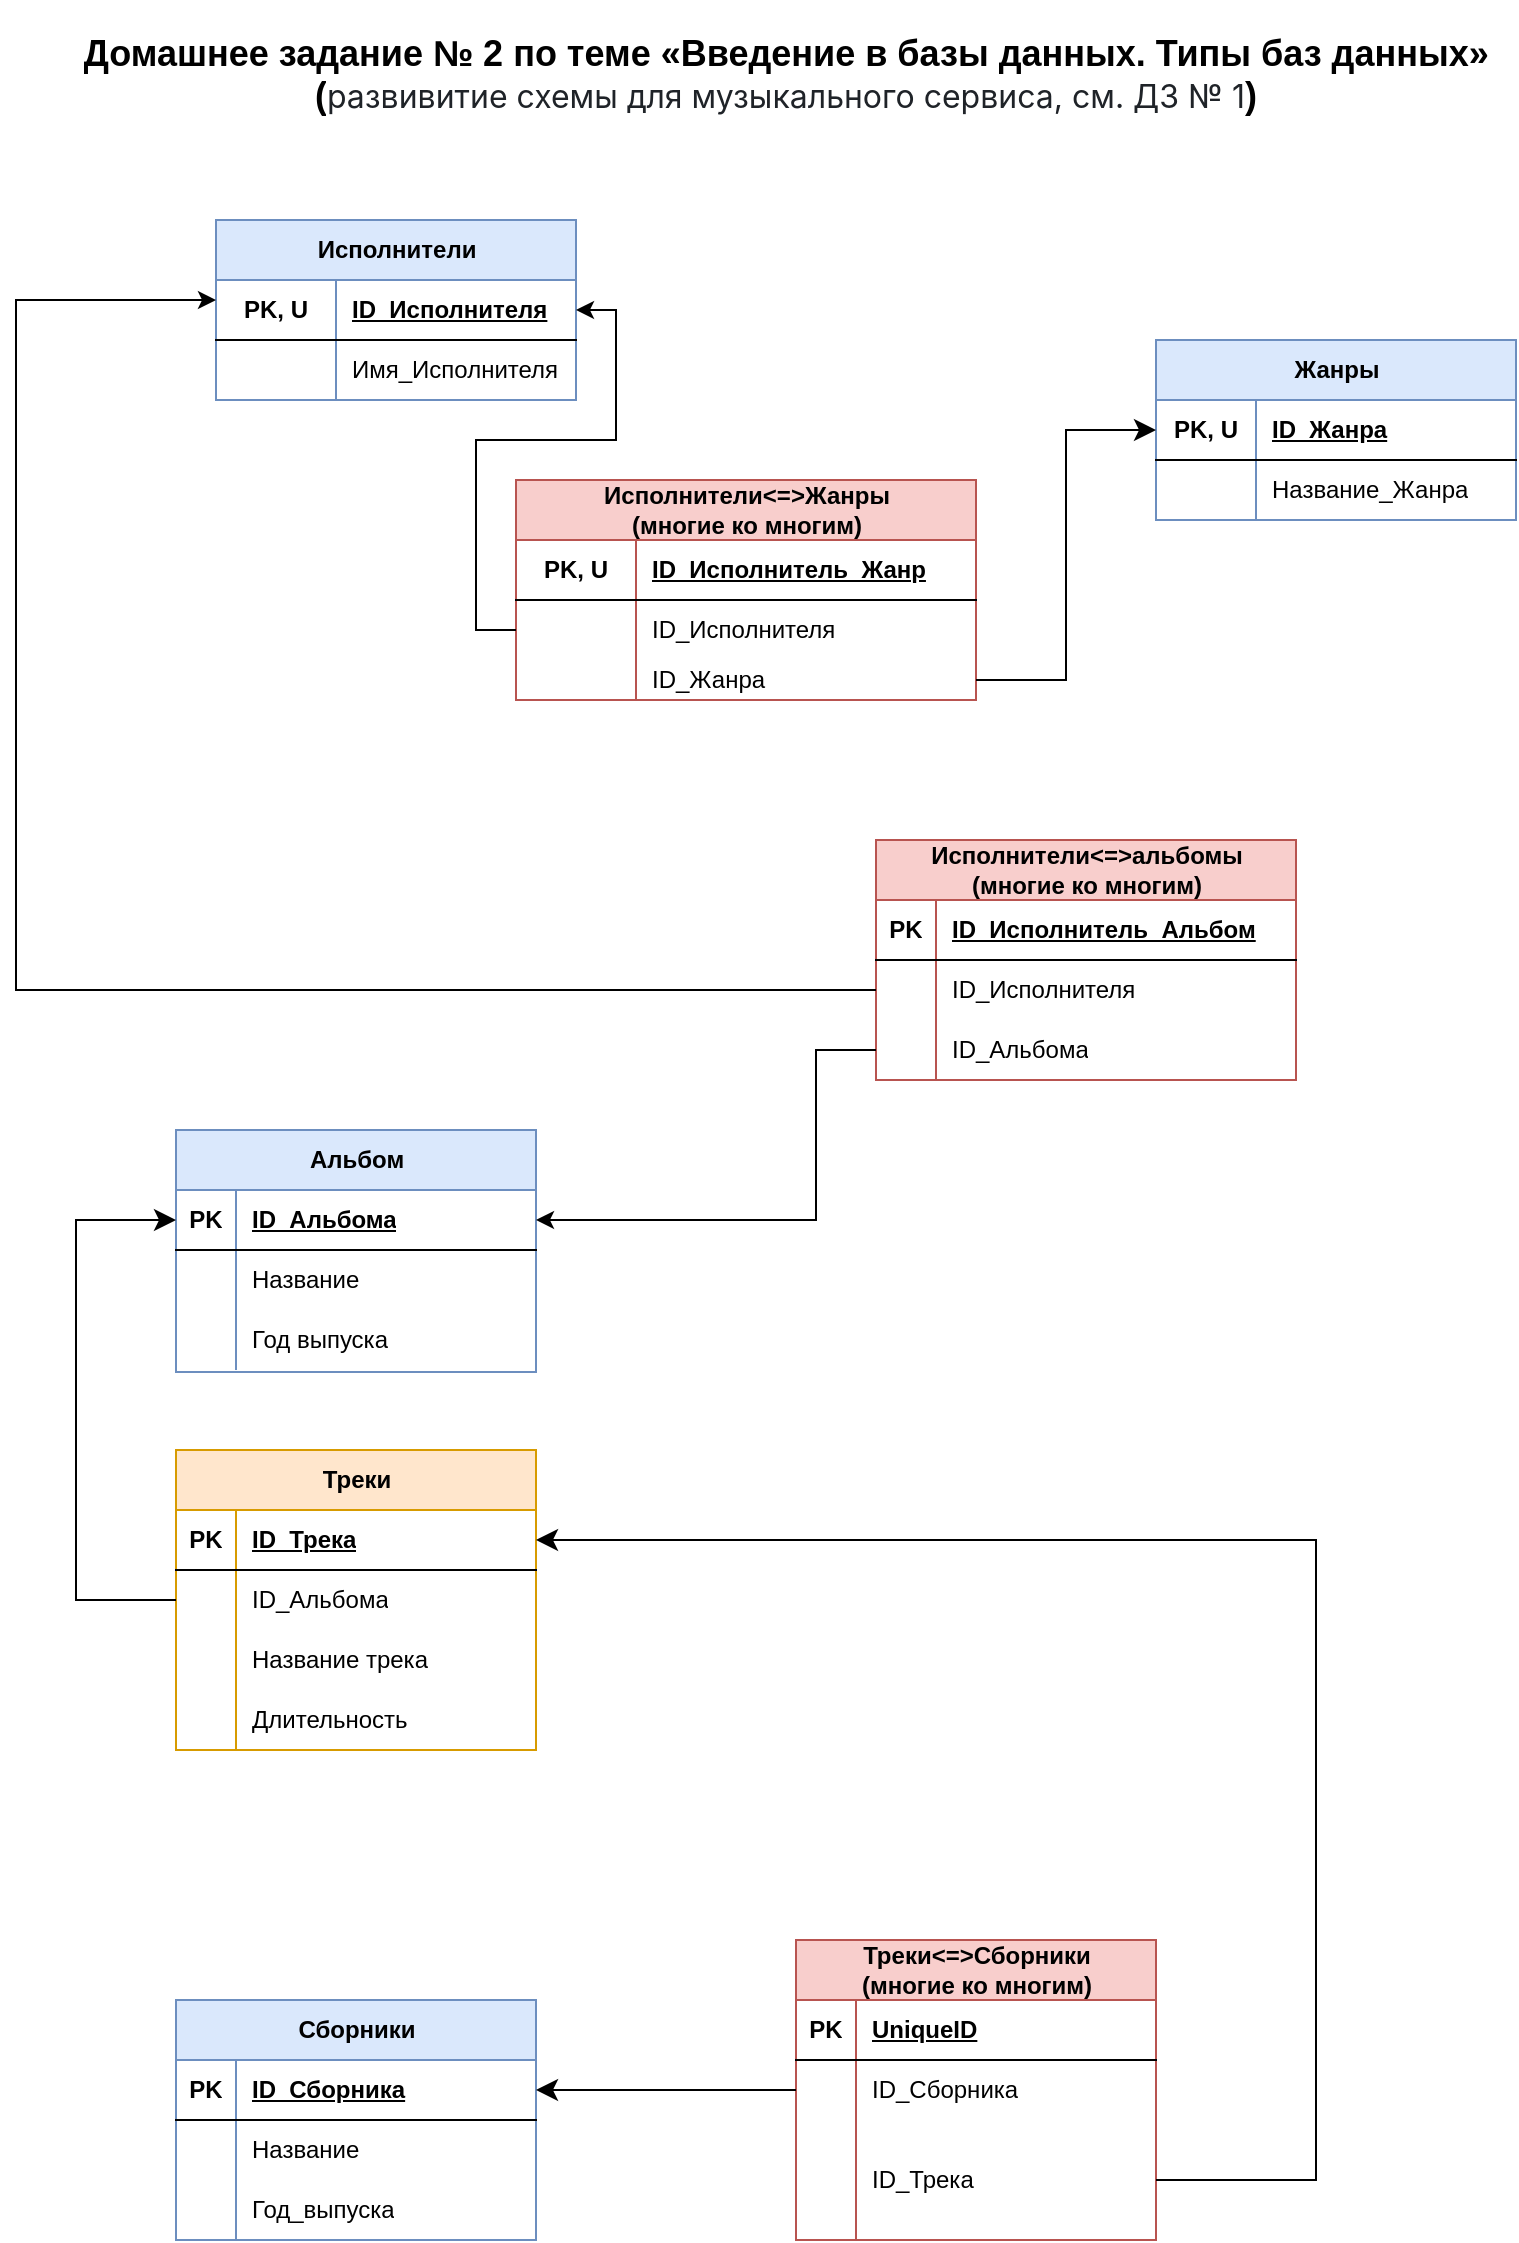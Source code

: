 <mxfile version="24.7.17">
  <diagram name="Страница — 1" id="06XiG0_wvL4U4_f7Luq0">
    <mxGraphModel dx="1405" dy="998" grid="1" gridSize="10" guides="1" tooltips="1" connect="1" arrows="1" fold="1" page="1" pageScale="1" pageWidth="827" pageHeight="1169" math="0" shadow="0">
      <root>
        <mxCell id="0" />
        <mxCell id="1" parent="0" />
        <mxCell id="ovyv_6p4yZg0QrDJ2kHF-1" value="Исполнители" style="shape=table;startSize=30;container=1;collapsible=1;childLayout=tableLayout;fixedRows=1;rowLines=0;fontStyle=1;align=center;resizeLast=1;html=1;fillColor=#dae8fc;strokeColor=#6c8ebf;" parent="1" vertex="1">
          <mxGeometry x="150" y="130" width="180" height="90" as="geometry" />
        </mxCell>
        <mxCell id="ovyv_6p4yZg0QrDJ2kHF-2" value="" style="shape=tableRow;horizontal=0;startSize=0;swimlaneHead=0;swimlaneBody=0;fillColor=none;collapsible=0;dropTarget=0;points=[[0,0.5],[1,0.5]];portConstraint=eastwest;top=0;left=0;right=0;bottom=1;" parent="ovyv_6p4yZg0QrDJ2kHF-1" vertex="1">
          <mxGeometry y="30" width="180" height="30" as="geometry" />
        </mxCell>
        <mxCell id="ovyv_6p4yZg0QrDJ2kHF-3" value="PK, U" style="shape=partialRectangle;connectable=0;fillColor=none;top=0;left=0;bottom=0;right=0;fontStyle=1;overflow=hidden;whiteSpace=wrap;html=1;" parent="ovyv_6p4yZg0QrDJ2kHF-2" vertex="1">
          <mxGeometry width="60" height="30" as="geometry">
            <mxRectangle width="60" height="30" as="alternateBounds" />
          </mxGeometry>
        </mxCell>
        <mxCell id="ovyv_6p4yZg0QrDJ2kHF-4" value="ID_Исполнителя" style="shape=partialRectangle;connectable=0;fillColor=none;top=0;left=0;bottom=0;right=0;align=left;spacingLeft=6;fontStyle=5;overflow=hidden;whiteSpace=wrap;html=1;" parent="ovyv_6p4yZg0QrDJ2kHF-2" vertex="1">
          <mxGeometry x="60" width="120" height="30" as="geometry">
            <mxRectangle width="120" height="30" as="alternateBounds" />
          </mxGeometry>
        </mxCell>
        <mxCell id="ovyv_6p4yZg0QrDJ2kHF-5" value="" style="shape=tableRow;horizontal=0;startSize=0;swimlaneHead=0;swimlaneBody=0;fillColor=none;collapsible=0;dropTarget=0;points=[[0,0.5],[1,0.5]];portConstraint=eastwest;top=0;left=0;right=0;bottom=0;" parent="ovyv_6p4yZg0QrDJ2kHF-1" vertex="1">
          <mxGeometry y="60" width="180" height="30" as="geometry" />
        </mxCell>
        <mxCell id="ovyv_6p4yZg0QrDJ2kHF-6" value="" style="shape=partialRectangle;connectable=0;fillColor=none;top=0;left=0;bottom=0;right=0;editable=1;overflow=hidden;whiteSpace=wrap;html=1;" parent="ovyv_6p4yZg0QrDJ2kHF-5" vertex="1">
          <mxGeometry width="60" height="30" as="geometry">
            <mxRectangle width="60" height="30" as="alternateBounds" />
          </mxGeometry>
        </mxCell>
        <mxCell id="ovyv_6p4yZg0QrDJ2kHF-7" value="Имя_Исполнителя" style="shape=partialRectangle;connectable=0;fillColor=none;top=0;left=0;bottom=0;right=0;align=left;spacingLeft=6;overflow=hidden;whiteSpace=wrap;html=1;" parent="ovyv_6p4yZg0QrDJ2kHF-5" vertex="1">
          <mxGeometry x="60" width="120" height="30" as="geometry">
            <mxRectangle width="120" height="30" as="alternateBounds" />
          </mxGeometry>
        </mxCell>
        <mxCell id="ovyv_6p4yZg0QrDJ2kHF-27" value="Жанры" style="shape=table;startSize=30;container=1;collapsible=1;childLayout=tableLayout;fixedRows=1;rowLines=0;fontStyle=1;align=center;resizeLast=1;html=1;fillColor=#dae8fc;strokeColor=#6c8ebf;" parent="1" vertex="1">
          <mxGeometry x="620" y="190" width="180" height="90" as="geometry" />
        </mxCell>
        <mxCell id="ovyv_6p4yZg0QrDJ2kHF-28" value="" style="shape=tableRow;horizontal=0;startSize=0;swimlaneHead=0;swimlaneBody=0;fillColor=none;collapsible=0;dropTarget=0;points=[[0,0.5],[1,0.5]];portConstraint=eastwest;top=0;left=0;right=0;bottom=1;" parent="ovyv_6p4yZg0QrDJ2kHF-27" vertex="1">
          <mxGeometry y="30" width="180" height="30" as="geometry" />
        </mxCell>
        <mxCell id="ovyv_6p4yZg0QrDJ2kHF-29" value="PK, U" style="shape=partialRectangle;connectable=0;fillColor=none;top=0;left=0;bottom=0;right=0;fontStyle=1;overflow=hidden;whiteSpace=wrap;html=1;" parent="ovyv_6p4yZg0QrDJ2kHF-28" vertex="1">
          <mxGeometry width="50" height="30" as="geometry">
            <mxRectangle width="50" height="30" as="alternateBounds" />
          </mxGeometry>
        </mxCell>
        <mxCell id="ovyv_6p4yZg0QrDJ2kHF-30" value="ID_Жанра" style="shape=partialRectangle;connectable=0;fillColor=none;top=0;left=0;bottom=0;right=0;align=left;spacingLeft=6;fontStyle=5;overflow=hidden;whiteSpace=wrap;html=1;" parent="ovyv_6p4yZg0QrDJ2kHF-28" vertex="1">
          <mxGeometry x="50" width="130" height="30" as="geometry">
            <mxRectangle width="130" height="30" as="alternateBounds" />
          </mxGeometry>
        </mxCell>
        <mxCell id="ovyv_6p4yZg0QrDJ2kHF-31" value="" style="shape=tableRow;horizontal=0;startSize=0;swimlaneHead=0;swimlaneBody=0;fillColor=none;collapsible=0;dropTarget=0;points=[[0,0.5],[1,0.5]];portConstraint=eastwest;top=0;left=0;right=0;bottom=0;" parent="ovyv_6p4yZg0QrDJ2kHF-27" vertex="1">
          <mxGeometry y="60" width="180" height="30" as="geometry" />
        </mxCell>
        <mxCell id="ovyv_6p4yZg0QrDJ2kHF-32" value="" style="shape=partialRectangle;connectable=0;fillColor=none;top=0;left=0;bottom=0;right=0;editable=1;overflow=hidden;whiteSpace=wrap;html=1;" parent="ovyv_6p4yZg0QrDJ2kHF-31" vertex="1">
          <mxGeometry width="50" height="30" as="geometry">
            <mxRectangle width="50" height="30" as="alternateBounds" />
          </mxGeometry>
        </mxCell>
        <mxCell id="ovyv_6p4yZg0QrDJ2kHF-33" value="Название_Жанра" style="shape=partialRectangle;connectable=0;fillColor=none;top=0;left=0;bottom=0;right=0;align=left;spacingLeft=6;overflow=hidden;whiteSpace=wrap;html=1;" parent="ovyv_6p4yZg0QrDJ2kHF-31" vertex="1">
          <mxGeometry x="50" width="130" height="30" as="geometry">
            <mxRectangle width="130" height="30" as="alternateBounds" />
          </mxGeometry>
        </mxCell>
        <mxCell id="ovyv_6p4yZg0QrDJ2kHF-40" value="Исполнители&amp;lt;=&amp;gt;Жанры&lt;div&gt;(многие ко многим)&lt;/div&gt;" style="shape=table;startSize=30;container=1;collapsible=1;childLayout=tableLayout;fixedRows=1;rowLines=0;fontStyle=1;align=center;resizeLast=1;html=1;fillColor=#f8cecc;strokeColor=#b85450;" parent="1" vertex="1">
          <mxGeometry x="300" y="260" width="230" height="110" as="geometry" />
        </mxCell>
        <mxCell id="ovyv_6p4yZg0QrDJ2kHF-41" value="" style="shape=tableRow;horizontal=0;startSize=0;swimlaneHead=0;swimlaneBody=0;fillColor=none;collapsible=0;dropTarget=0;points=[[0,0.5],[1,0.5]];portConstraint=eastwest;top=0;left=0;right=0;bottom=1;" parent="ovyv_6p4yZg0QrDJ2kHF-40" vertex="1">
          <mxGeometry y="30" width="230" height="30" as="geometry" />
        </mxCell>
        <mxCell id="ovyv_6p4yZg0QrDJ2kHF-42" value="PK, U" style="shape=partialRectangle;connectable=0;fillColor=none;top=0;left=0;bottom=0;right=0;fontStyle=1;overflow=hidden;whiteSpace=wrap;html=1;" parent="ovyv_6p4yZg0QrDJ2kHF-41" vertex="1">
          <mxGeometry width="60" height="30" as="geometry">
            <mxRectangle width="60" height="30" as="alternateBounds" />
          </mxGeometry>
        </mxCell>
        <mxCell id="ovyv_6p4yZg0QrDJ2kHF-43" value="ID_Исполнитель_Жанр" style="shape=partialRectangle;connectable=0;fillColor=none;top=0;left=0;bottom=0;right=0;align=left;spacingLeft=6;fontStyle=5;overflow=hidden;whiteSpace=wrap;html=1;" parent="ovyv_6p4yZg0QrDJ2kHF-41" vertex="1">
          <mxGeometry x="60" width="170" height="30" as="geometry">
            <mxRectangle width="170" height="30" as="alternateBounds" />
          </mxGeometry>
        </mxCell>
        <mxCell id="ovyv_6p4yZg0QrDJ2kHF-44" value="" style="shape=tableRow;horizontal=0;startSize=0;swimlaneHead=0;swimlaneBody=0;fillColor=none;collapsible=0;dropTarget=0;points=[[0,0.5],[1,0.5]];portConstraint=eastwest;top=0;left=0;right=0;bottom=0;" parent="ovyv_6p4yZg0QrDJ2kHF-40" vertex="1">
          <mxGeometry y="60" width="230" height="30" as="geometry" />
        </mxCell>
        <mxCell id="ovyv_6p4yZg0QrDJ2kHF-45" value="" style="shape=partialRectangle;connectable=0;fillColor=none;top=0;left=0;bottom=0;right=0;editable=1;overflow=hidden;whiteSpace=wrap;html=1;" parent="ovyv_6p4yZg0QrDJ2kHF-44" vertex="1">
          <mxGeometry width="60" height="30" as="geometry">
            <mxRectangle width="60" height="30" as="alternateBounds" />
          </mxGeometry>
        </mxCell>
        <mxCell id="ovyv_6p4yZg0QrDJ2kHF-46" value="ID_Исполнителя" style="shape=partialRectangle;connectable=0;fillColor=none;top=0;left=0;bottom=0;right=0;align=left;spacingLeft=6;overflow=hidden;whiteSpace=wrap;html=1;" parent="ovyv_6p4yZg0QrDJ2kHF-44" vertex="1">
          <mxGeometry x="60" width="170" height="30" as="geometry">
            <mxRectangle width="170" height="30" as="alternateBounds" />
          </mxGeometry>
        </mxCell>
        <mxCell id="ovyv_6p4yZg0QrDJ2kHF-47" value="" style="shape=tableRow;horizontal=0;startSize=0;swimlaneHead=0;swimlaneBody=0;fillColor=none;collapsible=0;dropTarget=0;points=[[0,0.5],[1,0.5]];portConstraint=eastwest;top=0;left=0;right=0;bottom=0;" parent="ovyv_6p4yZg0QrDJ2kHF-40" vertex="1">
          <mxGeometry y="90" width="230" height="20" as="geometry" />
        </mxCell>
        <mxCell id="ovyv_6p4yZg0QrDJ2kHF-48" value="" style="shape=partialRectangle;connectable=0;fillColor=none;top=0;left=0;bottom=0;right=0;editable=1;overflow=hidden;whiteSpace=wrap;html=1;" parent="ovyv_6p4yZg0QrDJ2kHF-47" vertex="1">
          <mxGeometry width="60" height="20" as="geometry">
            <mxRectangle width="60" height="20" as="alternateBounds" />
          </mxGeometry>
        </mxCell>
        <mxCell id="ovyv_6p4yZg0QrDJ2kHF-49" value="ID_Жанра" style="shape=partialRectangle;connectable=0;fillColor=none;top=0;left=0;bottom=0;right=0;align=left;spacingLeft=6;overflow=hidden;whiteSpace=wrap;html=1;" parent="ovyv_6p4yZg0QrDJ2kHF-47" vertex="1">
          <mxGeometry x="60" width="170" height="20" as="geometry">
            <mxRectangle width="170" height="20" as="alternateBounds" />
          </mxGeometry>
        </mxCell>
        <mxCell id="ovyv_6p4yZg0QrDJ2kHF-67" style="edgeStyle=orthogonalEdgeStyle;rounded=0;orthogonalLoop=1;jettySize=auto;html=1;exitX=0;exitY=0.5;exitDx=0;exitDy=0;entryX=1;entryY=0.5;entryDx=0;entryDy=0;" parent="1" source="ovyv_6p4yZg0QrDJ2kHF-44" target="ovyv_6p4yZg0QrDJ2kHF-2" edge="1">
          <mxGeometry relative="1" as="geometry">
            <mxPoint x="330" y="230" as="targetPoint" />
            <Array as="points">
              <mxPoint x="280" y="335" />
              <mxPoint x="280" y="240" />
              <mxPoint x="350" y="240" />
              <mxPoint x="350" y="175" />
            </Array>
          </mxGeometry>
        </mxCell>
        <mxCell id="ovyv_6p4yZg0QrDJ2kHF-68" value="" style="edgeStyle=elbowEdgeStyle;elbow=horizontal;endArrow=classic;html=1;curved=0;rounded=0;endSize=8;startSize=8;entryX=0;entryY=0.5;entryDx=0;entryDy=0;" parent="1" source="ovyv_6p4yZg0QrDJ2kHF-47" target="ovyv_6p4yZg0QrDJ2kHF-28" edge="1">
          <mxGeometry width="50" height="50" relative="1" as="geometry">
            <mxPoint x="560" y="550" as="sourcePoint" />
            <mxPoint x="590" y="500" as="targetPoint" />
          </mxGeometry>
        </mxCell>
        <mxCell id="EgKaGfkD9u6Lg-SOoFmo-21" value="Альбом" style="shape=table;startSize=30;container=1;collapsible=1;childLayout=tableLayout;fixedRows=1;rowLines=0;fontStyle=1;align=center;resizeLast=1;html=1;fillColor=#dae8fc;strokeColor=#6c8ebf;" parent="1" vertex="1">
          <mxGeometry x="130" y="585" width="180" height="121" as="geometry" />
        </mxCell>
        <mxCell id="EgKaGfkD9u6Lg-SOoFmo-22" value="" style="shape=tableRow;horizontal=0;startSize=0;swimlaneHead=0;swimlaneBody=0;fillColor=none;collapsible=0;dropTarget=0;points=[[0,0.5],[1,0.5]];portConstraint=eastwest;top=0;left=0;right=0;bottom=1;" parent="EgKaGfkD9u6Lg-SOoFmo-21" vertex="1">
          <mxGeometry y="30" width="180" height="30" as="geometry" />
        </mxCell>
        <mxCell id="EgKaGfkD9u6Lg-SOoFmo-23" value="PK" style="shape=partialRectangle;connectable=0;fillColor=none;top=0;left=0;bottom=0;right=0;fontStyle=1;overflow=hidden;whiteSpace=wrap;html=1;" parent="EgKaGfkD9u6Lg-SOoFmo-22" vertex="1">
          <mxGeometry width="30" height="30" as="geometry">
            <mxRectangle width="30" height="30" as="alternateBounds" />
          </mxGeometry>
        </mxCell>
        <mxCell id="EgKaGfkD9u6Lg-SOoFmo-24" value="ID_Альбома" style="shape=partialRectangle;connectable=0;fillColor=none;top=0;left=0;bottom=0;right=0;align=left;spacingLeft=6;fontStyle=5;overflow=hidden;whiteSpace=wrap;html=1;" parent="EgKaGfkD9u6Lg-SOoFmo-22" vertex="1">
          <mxGeometry x="30" width="150" height="30" as="geometry">
            <mxRectangle width="150" height="30" as="alternateBounds" />
          </mxGeometry>
        </mxCell>
        <mxCell id="EgKaGfkD9u6Lg-SOoFmo-25" value="" style="shape=tableRow;horizontal=0;startSize=0;swimlaneHead=0;swimlaneBody=0;fillColor=none;collapsible=0;dropTarget=0;points=[[0,0.5],[1,0.5]];portConstraint=eastwest;top=0;left=0;right=0;bottom=0;" parent="EgKaGfkD9u6Lg-SOoFmo-21" vertex="1">
          <mxGeometry y="60" width="180" height="30" as="geometry" />
        </mxCell>
        <mxCell id="EgKaGfkD9u6Lg-SOoFmo-26" value="" style="shape=partialRectangle;connectable=0;fillColor=none;top=0;left=0;bottom=0;right=0;editable=1;overflow=hidden;whiteSpace=wrap;html=1;" parent="EgKaGfkD9u6Lg-SOoFmo-25" vertex="1">
          <mxGeometry width="30" height="30" as="geometry">
            <mxRectangle width="30" height="30" as="alternateBounds" />
          </mxGeometry>
        </mxCell>
        <mxCell id="EgKaGfkD9u6Lg-SOoFmo-27" value="Название" style="shape=partialRectangle;connectable=0;fillColor=none;top=0;left=0;bottom=0;right=0;align=left;spacingLeft=6;overflow=hidden;whiteSpace=wrap;html=1;" parent="EgKaGfkD9u6Lg-SOoFmo-25" vertex="1">
          <mxGeometry x="30" width="150" height="30" as="geometry">
            <mxRectangle width="150" height="30" as="alternateBounds" />
          </mxGeometry>
        </mxCell>
        <mxCell id="EgKaGfkD9u6Lg-SOoFmo-86" value="" style="shape=tableRow;horizontal=0;startSize=0;swimlaneHead=0;swimlaneBody=0;fillColor=none;collapsible=0;dropTarget=0;points=[[0,0.5],[1,0.5]];portConstraint=eastwest;top=0;left=0;right=0;bottom=0;" parent="EgKaGfkD9u6Lg-SOoFmo-21" vertex="1">
          <mxGeometry y="90" width="180" height="30" as="geometry" />
        </mxCell>
        <mxCell id="EgKaGfkD9u6Lg-SOoFmo-87" value="" style="shape=partialRectangle;connectable=0;fillColor=none;top=0;left=0;bottom=0;right=0;editable=1;overflow=hidden;whiteSpace=wrap;html=1;" parent="EgKaGfkD9u6Lg-SOoFmo-86" vertex="1">
          <mxGeometry width="30" height="30" as="geometry">
            <mxRectangle width="30" height="30" as="alternateBounds" />
          </mxGeometry>
        </mxCell>
        <mxCell id="EgKaGfkD9u6Lg-SOoFmo-88" value="Год выпуска" style="shape=partialRectangle;connectable=0;fillColor=none;top=0;left=0;bottom=0;right=0;align=left;spacingLeft=6;overflow=hidden;whiteSpace=wrap;html=1;" parent="EgKaGfkD9u6Lg-SOoFmo-86" vertex="1">
          <mxGeometry x="30" width="150" height="30" as="geometry">
            <mxRectangle width="150" height="30" as="alternateBounds" />
          </mxGeometry>
        </mxCell>
        <mxCell id="EgKaGfkD9u6Lg-SOoFmo-36" value="Исполнители&amp;lt;=&amp;gt;альбомы&lt;div&gt;(многие ко многим)&lt;/div&gt;" style="shape=table;startSize=30;container=1;collapsible=1;childLayout=tableLayout;fixedRows=1;rowLines=0;fontStyle=1;align=center;resizeLast=1;html=1;fillColor=#f8cecc;strokeColor=#b85450;" parent="1" vertex="1">
          <mxGeometry x="480" y="440" width="210" height="120" as="geometry" />
        </mxCell>
        <mxCell id="EgKaGfkD9u6Lg-SOoFmo-37" value="" style="shape=tableRow;horizontal=0;startSize=0;swimlaneHead=0;swimlaneBody=0;fillColor=none;collapsible=0;dropTarget=0;points=[[0,0.5],[1,0.5]];portConstraint=eastwest;top=0;left=0;right=0;bottom=1;" parent="EgKaGfkD9u6Lg-SOoFmo-36" vertex="1">
          <mxGeometry y="30" width="210" height="30" as="geometry" />
        </mxCell>
        <mxCell id="EgKaGfkD9u6Lg-SOoFmo-38" value="PK" style="shape=partialRectangle;connectable=0;fillColor=none;top=0;left=0;bottom=0;right=0;fontStyle=1;overflow=hidden;whiteSpace=wrap;html=1;" parent="EgKaGfkD9u6Lg-SOoFmo-37" vertex="1">
          <mxGeometry width="30" height="30" as="geometry">
            <mxRectangle width="30" height="30" as="alternateBounds" />
          </mxGeometry>
        </mxCell>
        <mxCell id="EgKaGfkD9u6Lg-SOoFmo-39" value="ID_Исполнитель_Альбом" style="shape=partialRectangle;connectable=0;fillColor=none;top=0;left=0;bottom=0;right=0;align=left;spacingLeft=6;fontStyle=5;overflow=hidden;whiteSpace=wrap;html=1;" parent="EgKaGfkD9u6Lg-SOoFmo-37" vertex="1">
          <mxGeometry x="30" width="180" height="30" as="geometry">
            <mxRectangle width="180" height="30" as="alternateBounds" />
          </mxGeometry>
        </mxCell>
        <mxCell id="EgKaGfkD9u6Lg-SOoFmo-43" value="" style="shape=tableRow;horizontal=0;startSize=0;swimlaneHead=0;swimlaneBody=0;fillColor=none;collapsible=0;dropTarget=0;points=[[0,0.5],[1,0.5]];portConstraint=eastwest;top=0;left=0;right=0;bottom=0;" parent="EgKaGfkD9u6Lg-SOoFmo-36" vertex="1">
          <mxGeometry y="60" width="210" height="30" as="geometry" />
        </mxCell>
        <mxCell id="EgKaGfkD9u6Lg-SOoFmo-44" value="" style="shape=partialRectangle;connectable=0;fillColor=none;top=0;left=0;bottom=0;right=0;editable=1;overflow=hidden;whiteSpace=wrap;html=1;" parent="EgKaGfkD9u6Lg-SOoFmo-43" vertex="1">
          <mxGeometry width="30" height="30" as="geometry">
            <mxRectangle width="30" height="30" as="alternateBounds" />
          </mxGeometry>
        </mxCell>
        <mxCell id="EgKaGfkD9u6Lg-SOoFmo-45" value="ID_Исполнителя" style="shape=partialRectangle;connectable=0;fillColor=none;top=0;left=0;bottom=0;right=0;align=left;spacingLeft=6;overflow=hidden;whiteSpace=wrap;html=1;" parent="EgKaGfkD9u6Lg-SOoFmo-43" vertex="1">
          <mxGeometry x="30" width="180" height="30" as="geometry">
            <mxRectangle width="180" height="30" as="alternateBounds" />
          </mxGeometry>
        </mxCell>
        <mxCell id="EgKaGfkD9u6Lg-SOoFmo-40" value="" style="shape=tableRow;horizontal=0;startSize=0;swimlaneHead=0;swimlaneBody=0;fillColor=none;collapsible=0;dropTarget=0;points=[[0,0.5],[1,0.5]];portConstraint=eastwest;top=0;left=0;right=0;bottom=0;" parent="EgKaGfkD9u6Lg-SOoFmo-36" vertex="1">
          <mxGeometry y="90" width="210" height="30" as="geometry" />
        </mxCell>
        <mxCell id="EgKaGfkD9u6Lg-SOoFmo-41" value="" style="shape=partialRectangle;connectable=0;fillColor=none;top=0;left=0;bottom=0;right=0;editable=1;overflow=hidden;whiteSpace=wrap;html=1;" parent="EgKaGfkD9u6Lg-SOoFmo-40" vertex="1">
          <mxGeometry width="30" height="30" as="geometry">
            <mxRectangle width="30" height="30" as="alternateBounds" />
          </mxGeometry>
        </mxCell>
        <mxCell id="EgKaGfkD9u6Lg-SOoFmo-42" value="ID_Альбома" style="shape=partialRectangle;connectable=0;fillColor=none;top=0;left=0;bottom=0;right=0;align=left;spacingLeft=6;overflow=hidden;whiteSpace=wrap;html=1;" parent="EgKaGfkD9u6Lg-SOoFmo-40" vertex="1">
          <mxGeometry x="30" width="180" height="30" as="geometry">
            <mxRectangle width="180" height="30" as="alternateBounds" />
          </mxGeometry>
        </mxCell>
        <mxCell id="EgKaGfkD9u6Lg-SOoFmo-54" style="edgeStyle=orthogonalEdgeStyle;rounded=0;orthogonalLoop=1;jettySize=auto;html=1;exitX=0;exitY=0.5;exitDx=0;exitDy=0;entryX=1;entryY=0.5;entryDx=0;entryDy=0;" parent="1" source="EgKaGfkD9u6Lg-SOoFmo-40" target="EgKaGfkD9u6Lg-SOoFmo-22" edge="1">
          <mxGeometry relative="1" as="geometry">
            <Array as="points">
              <mxPoint x="450" y="545" />
              <mxPoint x="450" y="630" />
            </Array>
          </mxGeometry>
        </mxCell>
        <mxCell id="EgKaGfkD9u6Lg-SOoFmo-55" style="edgeStyle=orthogonalEdgeStyle;rounded=0;orthogonalLoop=1;jettySize=auto;html=1;exitX=0;exitY=0.5;exitDx=0;exitDy=0;" parent="1" source="EgKaGfkD9u6Lg-SOoFmo-43" edge="1">
          <mxGeometry relative="1" as="geometry">
            <Array as="points">
              <mxPoint x="50" y="515" />
              <mxPoint x="50" y="170" />
            </Array>
            <mxPoint x="150" y="170" as="targetPoint" />
          </mxGeometry>
        </mxCell>
        <mxCell id="EgKaGfkD9u6Lg-SOoFmo-57" value="Треки" style="shape=table;startSize=30;container=1;collapsible=1;childLayout=tableLayout;fixedRows=1;rowLines=0;fontStyle=1;align=center;resizeLast=1;html=1;fillColor=#ffe6cc;strokeColor=#d79b00;" parent="1" vertex="1">
          <mxGeometry x="130" y="745" width="180" height="150" as="geometry" />
        </mxCell>
        <mxCell id="EgKaGfkD9u6Lg-SOoFmo-58" value="" style="shape=tableRow;horizontal=0;startSize=0;swimlaneHead=0;swimlaneBody=0;fillColor=none;collapsible=0;dropTarget=0;points=[[0,0.5],[1,0.5]];portConstraint=eastwest;top=0;left=0;right=0;bottom=1;" parent="EgKaGfkD9u6Lg-SOoFmo-57" vertex="1">
          <mxGeometry y="30" width="180" height="30" as="geometry" />
        </mxCell>
        <mxCell id="EgKaGfkD9u6Lg-SOoFmo-59" value="PK" style="shape=partialRectangle;connectable=0;fillColor=none;top=0;left=0;bottom=0;right=0;fontStyle=1;overflow=hidden;whiteSpace=wrap;html=1;" parent="EgKaGfkD9u6Lg-SOoFmo-58" vertex="1">
          <mxGeometry width="30" height="30" as="geometry">
            <mxRectangle width="30" height="30" as="alternateBounds" />
          </mxGeometry>
        </mxCell>
        <mxCell id="EgKaGfkD9u6Lg-SOoFmo-60" value="ID_Трека" style="shape=partialRectangle;connectable=0;fillColor=none;top=0;left=0;bottom=0;right=0;align=left;spacingLeft=6;fontStyle=5;overflow=hidden;whiteSpace=wrap;html=1;" parent="EgKaGfkD9u6Lg-SOoFmo-58" vertex="1">
          <mxGeometry x="30" width="150" height="30" as="geometry">
            <mxRectangle width="150" height="30" as="alternateBounds" />
          </mxGeometry>
        </mxCell>
        <mxCell id="EgKaGfkD9u6Lg-SOoFmo-61" value="" style="shape=tableRow;horizontal=0;startSize=0;swimlaneHead=0;swimlaneBody=0;fillColor=none;collapsible=0;dropTarget=0;points=[[0,0.5],[1,0.5]];portConstraint=eastwest;top=0;left=0;right=0;bottom=0;" parent="EgKaGfkD9u6Lg-SOoFmo-57" vertex="1">
          <mxGeometry y="60" width="180" height="30" as="geometry" />
        </mxCell>
        <mxCell id="EgKaGfkD9u6Lg-SOoFmo-62" value="" style="shape=partialRectangle;connectable=0;fillColor=none;top=0;left=0;bottom=0;right=0;editable=1;overflow=hidden;whiteSpace=wrap;html=1;" parent="EgKaGfkD9u6Lg-SOoFmo-61" vertex="1">
          <mxGeometry width="30" height="30" as="geometry">
            <mxRectangle width="30" height="30" as="alternateBounds" />
          </mxGeometry>
        </mxCell>
        <mxCell id="EgKaGfkD9u6Lg-SOoFmo-63" value="ID_Альбома" style="shape=partialRectangle;connectable=0;fillColor=none;top=0;left=0;bottom=0;right=0;align=left;spacingLeft=6;overflow=hidden;whiteSpace=wrap;html=1;" parent="EgKaGfkD9u6Lg-SOoFmo-61" vertex="1">
          <mxGeometry x="30" width="150" height="30" as="geometry">
            <mxRectangle width="150" height="30" as="alternateBounds" />
          </mxGeometry>
        </mxCell>
        <mxCell id="ziyyC3Han8zF-ujJrtRa-28" value="" style="shape=tableRow;horizontal=0;startSize=0;swimlaneHead=0;swimlaneBody=0;fillColor=none;collapsible=0;dropTarget=0;points=[[0,0.5],[1,0.5]];portConstraint=eastwest;top=0;left=0;right=0;bottom=0;" parent="EgKaGfkD9u6Lg-SOoFmo-57" vertex="1">
          <mxGeometry y="90" width="180" height="30" as="geometry" />
        </mxCell>
        <mxCell id="ziyyC3Han8zF-ujJrtRa-29" value="" style="shape=partialRectangle;connectable=0;fillColor=none;top=0;left=0;bottom=0;right=0;editable=1;overflow=hidden;whiteSpace=wrap;html=1;" parent="ziyyC3Han8zF-ujJrtRa-28" vertex="1">
          <mxGeometry width="30" height="30" as="geometry">
            <mxRectangle width="30" height="30" as="alternateBounds" />
          </mxGeometry>
        </mxCell>
        <mxCell id="ziyyC3Han8zF-ujJrtRa-30" value="Название трека" style="shape=partialRectangle;connectable=0;fillColor=none;top=0;left=0;bottom=0;right=0;align=left;spacingLeft=6;overflow=hidden;whiteSpace=wrap;html=1;" parent="ziyyC3Han8zF-ujJrtRa-28" vertex="1">
          <mxGeometry x="30" width="150" height="30" as="geometry">
            <mxRectangle width="150" height="30" as="alternateBounds" />
          </mxGeometry>
        </mxCell>
        <mxCell id="EgKaGfkD9u6Lg-SOoFmo-89" value="" style="shape=tableRow;horizontal=0;startSize=0;swimlaneHead=0;swimlaneBody=0;fillColor=none;collapsible=0;dropTarget=0;points=[[0,0.5],[1,0.5]];portConstraint=eastwest;top=0;left=0;right=0;bottom=0;" parent="EgKaGfkD9u6Lg-SOoFmo-57" vertex="1">
          <mxGeometry y="120" width="180" height="30" as="geometry" />
        </mxCell>
        <mxCell id="EgKaGfkD9u6Lg-SOoFmo-90" value="" style="shape=partialRectangle;connectable=0;fillColor=none;top=0;left=0;bottom=0;right=0;editable=1;overflow=hidden;whiteSpace=wrap;html=1;" parent="EgKaGfkD9u6Lg-SOoFmo-89" vertex="1">
          <mxGeometry width="30" height="30" as="geometry">
            <mxRectangle width="30" height="30" as="alternateBounds" />
          </mxGeometry>
        </mxCell>
        <mxCell id="EgKaGfkD9u6Lg-SOoFmo-91" value="Длительность" style="shape=partialRectangle;connectable=0;fillColor=none;top=0;left=0;bottom=0;right=0;align=left;spacingLeft=6;overflow=hidden;whiteSpace=wrap;html=1;" parent="EgKaGfkD9u6Lg-SOoFmo-89" vertex="1">
          <mxGeometry x="30" width="150" height="30" as="geometry">
            <mxRectangle width="150" height="30" as="alternateBounds" />
          </mxGeometry>
        </mxCell>
        <mxCell id="tkBG5vSUffGJqBGlUq_u-4" value="&lt;table&gt;&lt;tbody&gt;&lt;tr&gt;&lt;td&gt;&lt;br&gt;&lt;/td&gt;&lt;/tr&gt;&lt;/tbody&gt;&lt;/table&gt;" style="text;strokeColor=none;align=center;fillColor=none;html=1;verticalAlign=middle;whiteSpace=wrap;rounded=0;" parent="1" vertex="1">
          <mxGeometry x="380" y="200" width="60" height="30" as="geometry" />
        </mxCell>
        <mxCell id="tkBG5vSUffGJqBGlUq_u-15" value="" style="shape=table;startSize=0;container=1;collapsible=0;childLayout=tableLayout;strokeColor=none;" parent="1" vertex="1">
          <mxGeometry x="70" y="20" width="730" height="70" as="geometry" />
        </mxCell>
        <mxCell id="tkBG5vSUffGJqBGlUq_u-16" value="" style="shape=tableRow;horizontal=0;startSize=0;swimlaneHead=0;swimlaneBody=0;strokeColor=inherit;top=0;left=0;bottom=0;right=0;collapsible=0;dropTarget=0;fillColor=none;points=[[0,0.5],[1,0.5]];portConstraint=eastwest;" parent="tkBG5vSUffGJqBGlUq_u-15" vertex="1">
          <mxGeometry width="730" height="70" as="geometry" />
        </mxCell>
        <mxCell id="tkBG5vSUffGJqBGlUq_u-17" value="&lt;br&gt;&lt;span style=&quot;color: rgb(0, 0, 0); font-family: Golos, Arial, sans-serif; font-size: 18px; font-style: normal; font-variant-ligatures: normal; font-variant-caps: normal; font-weight: 600; letter-spacing: normal; orphans: 2; text-align: start; text-indent: 0px; text-transform: none; widows: 2; word-spacing: 0px; -webkit-text-stroke-width: 0px; white-space: normal; background-color: rgb(255, 255, 255); text-decoration-thickness: initial; text-decoration-style: initial; text-decoration-color: initial; display: inline !important; float: none;&quot;&gt;Домашнее задание № 2 по теме «Введение в базы данных. Типы баз данных»&lt;/span&gt;&lt;div&gt;&lt;div style=&quot;&quot;&gt;&lt;font face=&quot;Golos, Arial, sans-serif&quot;&gt;&lt;span style=&quot;font-size: 18px;&quot;&gt;&lt;b&gt;(&lt;/b&gt;&lt;/span&gt;&lt;/font&gt;&lt;span style=&quot;color: rgb(31, 35, 40); font-family: -apple-system, BlinkMacSystemFont, &amp;quot;Segoe UI&amp;quot;, &amp;quot;Noto Sans&amp;quot;, Helvetica, Arial, sans-serif, &amp;quot;Apple Color Emoji&amp;quot;, &amp;quot;Segoe UI Emoji&amp;quot;; font-size: 16px; text-align: start; background-color: rgb(255, 255, 255);&quot;&gt;развивитие схемы для музыкального сервиса, см. ДЗ № 1&lt;/span&gt;&lt;b style=&quot;font-size: 18px; font-family: Golos, Arial, sans-serif; background-color: initial;&quot;&gt;)&lt;/b&gt;&lt;/div&gt;&lt;div&gt;&lt;br&gt;&lt;/div&gt;&lt;/div&gt;" style="shape=partialRectangle;html=1;whiteSpace=wrap;connectable=0;strokeColor=inherit;overflow=hidden;fillColor=none;top=0;left=0;bottom=0;right=0;pointerEvents=1;" parent="tkBG5vSUffGJqBGlUq_u-16" vertex="1">
          <mxGeometry width="730" height="70" as="geometry">
            <mxRectangle width="730" height="70" as="alternateBounds" />
          </mxGeometry>
        </mxCell>
        <mxCell id="tkBG5vSUffGJqBGlUq_u-18" value="Сборники" style="shape=table;startSize=30;container=1;collapsible=1;childLayout=tableLayout;fixedRows=1;rowLines=0;fontStyle=1;align=center;resizeLast=1;html=1;fillColor=#dae8fc;strokeColor=#6c8ebf;" parent="1" vertex="1">
          <mxGeometry x="130" y="1020" width="180" height="120" as="geometry" />
        </mxCell>
        <mxCell id="tkBG5vSUffGJqBGlUq_u-19" value="" style="shape=tableRow;horizontal=0;startSize=0;swimlaneHead=0;swimlaneBody=0;fillColor=none;collapsible=0;dropTarget=0;points=[[0,0.5],[1,0.5]];portConstraint=eastwest;top=0;left=0;right=0;bottom=1;" parent="tkBG5vSUffGJqBGlUq_u-18" vertex="1">
          <mxGeometry y="30" width="180" height="30" as="geometry" />
        </mxCell>
        <mxCell id="tkBG5vSUffGJqBGlUq_u-20" value="PK" style="shape=partialRectangle;connectable=0;fillColor=none;top=0;left=0;bottom=0;right=0;fontStyle=1;overflow=hidden;whiteSpace=wrap;html=1;" parent="tkBG5vSUffGJqBGlUq_u-19" vertex="1">
          <mxGeometry width="30" height="30" as="geometry">
            <mxRectangle width="30" height="30" as="alternateBounds" />
          </mxGeometry>
        </mxCell>
        <mxCell id="tkBG5vSUffGJqBGlUq_u-21" value="ID_Сборника" style="shape=partialRectangle;connectable=0;fillColor=none;top=0;left=0;bottom=0;right=0;align=left;spacingLeft=6;fontStyle=5;overflow=hidden;whiteSpace=wrap;html=1;" parent="tkBG5vSUffGJqBGlUq_u-19" vertex="1">
          <mxGeometry x="30" width="150" height="30" as="geometry">
            <mxRectangle width="150" height="30" as="alternateBounds" />
          </mxGeometry>
        </mxCell>
        <mxCell id="tkBG5vSUffGJqBGlUq_u-22" value="" style="shape=tableRow;horizontal=0;startSize=0;swimlaneHead=0;swimlaneBody=0;fillColor=none;collapsible=0;dropTarget=0;points=[[0,0.5],[1,0.5]];portConstraint=eastwest;top=0;left=0;right=0;bottom=0;" parent="tkBG5vSUffGJqBGlUq_u-18" vertex="1">
          <mxGeometry y="60" width="180" height="30" as="geometry" />
        </mxCell>
        <mxCell id="tkBG5vSUffGJqBGlUq_u-23" value="" style="shape=partialRectangle;connectable=0;fillColor=none;top=0;left=0;bottom=0;right=0;editable=1;overflow=hidden;whiteSpace=wrap;html=1;" parent="tkBG5vSUffGJqBGlUq_u-22" vertex="1">
          <mxGeometry width="30" height="30" as="geometry">
            <mxRectangle width="30" height="30" as="alternateBounds" />
          </mxGeometry>
        </mxCell>
        <mxCell id="tkBG5vSUffGJqBGlUq_u-24" value="Название" style="shape=partialRectangle;connectable=0;fillColor=none;top=0;left=0;bottom=0;right=0;align=left;spacingLeft=6;overflow=hidden;whiteSpace=wrap;html=1;" parent="tkBG5vSUffGJqBGlUq_u-22" vertex="1">
          <mxGeometry x="30" width="150" height="30" as="geometry">
            <mxRectangle width="150" height="30" as="alternateBounds" />
          </mxGeometry>
        </mxCell>
        <mxCell id="tkBG5vSUffGJqBGlUq_u-25" value="" style="shape=tableRow;horizontal=0;startSize=0;swimlaneHead=0;swimlaneBody=0;fillColor=none;collapsible=0;dropTarget=0;points=[[0,0.5],[1,0.5]];portConstraint=eastwest;top=0;left=0;right=0;bottom=0;" parent="tkBG5vSUffGJqBGlUq_u-18" vertex="1">
          <mxGeometry y="90" width="180" height="30" as="geometry" />
        </mxCell>
        <mxCell id="tkBG5vSUffGJqBGlUq_u-26" value="" style="shape=partialRectangle;connectable=0;fillColor=none;top=0;left=0;bottom=0;right=0;editable=1;overflow=hidden;whiteSpace=wrap;html=1;" parent="tkBG5vSUffGJqBGlUq_u-25" vertex="1">
          <mxGeometry width="30" height="30" as="geometry">
            <mxRectangle width="30" height="30" as="alternateBounds" />
          </mxGeometry>
        </mxCell>
        <mxCell id="tkBG5vSUffGJqBGlUq_u-27" value="Год_выпуска" style="shape=partialRectangle;connectable=0;fillColor=none;top=0;left=0;bottom=0;right=0;align=left;spacingLeft=6;overflow=hidden;whiteSpace=wrap;html=1;" parent="tkBG5vSUffGJqBGlUq_u-25" vertex="1">
          <mxGeometry x="30" width="150" height="30" as="geometry">
            <mxRectangle width="150" height="30" as="alternateBounds" />
          </mxGeometry>
        </mxCell>
        <mxCell id="tkBG5vSUffGJqBGlUq_u-31" value="Треки&amp;lt;=&amp;gt;Сборники&lt;div&gt;(многие ко многим)&lt;/div&gt;" style="shape=table;startSize=30;container=1;collapsible=1;childLayout=tableLayout;fixedRows=1;rowLines=0;fontStyle=1;align=center;resizeLast=1;html=1;fillColor=#f8cecc;strokeColor=#b85450;" parent="1" vertex="1">
          <mxGeometry x="440" y="990" width="180" height="150" as="geometry" />
        </mxCell>
        <mxCell id="tkBG5vSUffGJqBGlUq_u-32" value="" style="shape=tableRow;horizontal=0;startSize=0;swimlaneHead=0;swimlaneBody=0;fillColor=none;collapsible=0;dropTarget=0;points=[[0,0.5],[1,0.5]];portConstraint=eastwest;top=0;left=0;right=0;bottom=1;" parent="tkBG5vSUffGJqBGlUq_u-31" vertex="1">
          <mxGeometry y="30" width="180" height="30" as="geometry" />
        </mxCell>
        <mxCell id="tkBG5vSUffGJqBGlUq_u-33" value="PK" style="shape=partialRectangle;connectable=0;fillColor=none;top=0;left=0;bottom=0;right=0;fontStyle=1;overflow=hidden;whiteSpace=wrap;html=1;" parent="tkBG5vSUffGJqBGlUq_u-32" vertex="1">
          <mxGeometry width="30" height="30" as="geometry">
            <mxRectangle width="30" height="30" as="alternateBounds" />
          </mxGeometry>
        </mxCell>
        <mxCell id="tkBG5vSUffGJqBGlUq_u-34" value="UniqueID" style="shape=partialRectangle;connectable=0;fillColor=none;top=0;left=0;bottom=0;right=0;align=left;spacingLeft=6;fontStyle=5;overflow=hidden;whiteSpace=wrap;html=1;" parent="tkBG5vSUffGJqBGlUq_u-32" vertex="1">
          <mxGeometry x="30" width="150" height="30" as="geometry">
            <mxRectangle width="150" height="30" as="alternateBounds" />
          </mxGeometry>
        </mxCell>
        <mxCell id="tkBG5vSUffGJqBGlUq_u-35" value="" style="shape=tableRow;horizontal=0;startSize=0;swimlaneHead=0;swimlaneBody=0;fillColor=none;collapsible=0;dropTarget=0;points=[[0,0.5],[1,0.5]];portConstraint=eastwest;top=0;left=0;right=0;bottom=0;" parent="tkBG5vSUffGJqBGlUq_u-31" vertex="1">
          <mxGeometry y="60" width="180" height="30" as="geometry" />
        </mxCell>
        <mxCell id="tkBG5vSUffGJqBGlUq_u-36" value="" style="shape=partialRectangle;connectable=0;fillColor=none;top=0;left=0;bottom=0;right=0;editable=1;overflow=hidden;whiteSpace=wrap;html=1;" parent="tkBG5vSUffGJqBGlUq_u-35" vertex="1">
          <mxGeometry width="30" height="30" as="geometry">
            <mxRectangle width="30" height="30" as="alternateBounds" />
          </mxGeometry>
        </mxCell>
        <mxCell id="tkBG5vSUffGJqBGlUq_u-37" value="ID_Сборника" style="shape=partialRectangle;connectable=0;fillColor=none;top=0;left=0;bottom=0;right=0;align=left;spacingLeft=6;overflow=hidden;whiteSpace=wrap;html=1;" parent="tkBG5vSUffGJqBGlUq_u-35" vertex="1">
          <mxGeometry x="30" width="150" height="30" as="geometry">
            <mxRectangle width="150" height="30" as="alternateBounds" />
          </mxGeometry>
        </mxCell>
        <mxCell id="tkBG5vSUffGJqBGlUq_u-38" value="" style="shape=tableRow;horizontal=0;startSize=0;swimlaneHead=0;swimlaneBody=0;fillColor=none;collapsible=0;dropTarget=0;points=[[0,0.5],[1,0.5]];portConstraint=eastwest;top=0;left=0;right=0;bottom=0;" parent="tkBG5vSUffGJqBGlUq_u-31" vertex="1">
          <mxGeometry y="90" width="180" height="60" as="geometry" />
        </mxCell>
        <mxCell id="tkBG5vSUffGJqBGlUq_u-39" value="" style="shape=partialRectangle;connectable=0;fillColor=none;top=0;left=0;bottom=0;right=0;editable=1;overflow=hidden;whiteSpace=wrap;html=1;" parent="tkBG5vSUffGJqBGlUq_u-38" vertex="1">
          <mxGeometry width="30" height="60" as="geometry">
            <mxRectangle width="30" height="60" as="alternateBounds" />
          </mxGeometry>
        </mxCell>
        <mxCell id="tkBG5vSUffGJqBGlUq_u-40" value="ID_Трека" style="shape=partialRectangle;connectable=0;fillColor=none;top=0;left=0;bottom=0;right=0;align=left;spacingLeft=6;overflow=hidden;whiteSpace=wrap;html=1;" parent="tkBG5vSUffGJqBGlUq_u-38" vertex="1">
          <mxGeometry x="30" width="150" height="60" as="geometry">
            <mxRectangle width="150" height="60" as="alternateBounds" />
          </mxGeometry>
        </mxCell>
        <mxCell id="tkBG5vSUffGJqBGlUq_u-44" value="" style="edgeStyle=elbowEdgeStyle;elbow=horizontal;endArrow=classic;html=1;curved=0;rounded=0;endSize=8;startSize=8;entryX=1;entryY=0.5;entryDx=0;entryDy=0;exitX=0;exitY=0.5;exitDx=0;exitDy=0;" parent="1" source="tkBG5vSUffGJqBGlUq_u-35" target="tkBG5vSUffGJqBGlUq_u-19" edge="1">
          <mxGeometry width="50" height="50" relative="1" as="geometry">
            <mxPoint x="620" y="990" as="sourcePoint" />
            <mxPoint x="670" y="940" as="targetPoint" />
          </mxGeometry>
        </mxCell>
        <mxCell id="ziyyC3Han8zF-ujJrtRa-35" value="" style="edgeStyle=elbowEdgeStyle;elbow=horizontal;endArrow=classic;html=1;curved=0;rounded=0;endSize=8;startSize=8;exitX=0;exitY=0.5;exitDx=0;exitDy=0;" parent="1" source="EgKaGfkD9u6Lg-SOoFmo-61" edge="1">
          <mxGeometry width="50" height="50" relative="1" as="geometry">
            <mxPoint x="80" y="820" as="sourcePoint" />
            <mxPoint x="130" y="630" as="targetPoint" />
            <Array as="points">
              <mxPoint x="80" y="650" />
            </Array>
          </mxGeometry>
        </mxCell>
        <mxCell id="ziyyC3Han8zF-ujJrtRa-36" value="" style="edgeStyle=elbowEdgeStyle;elbow=horizontal;endArrow=classic;html=1;curved=0;rounded=0;endSize=8;startSize=8;entryX=1;entryY=0.5;entryDx=0;entryDy=0;exitX=1;exitY=0.5;exitDx=0;exitDy=0;" parent="1" source="tkBG5vSUffGJqBGlUq_u-38" target="EgKaGfkD9u6Lg-SOoFmo-58" edge="1">
          <mxGeometry width="50" height="50" relative="1" as="geometry">
            <mxPoint x="680" y="950" as="sourcePoint" />
            <mxPoint x="420" y="640" as="targetPoint" />
            <Array as="points">
              <mxPoint x="700" y="870" />
            </Array>
          </mxGeometry>
        </mxCell>
      </root>
    </mxGraphModel>
  </diagram>
</mxfile>
